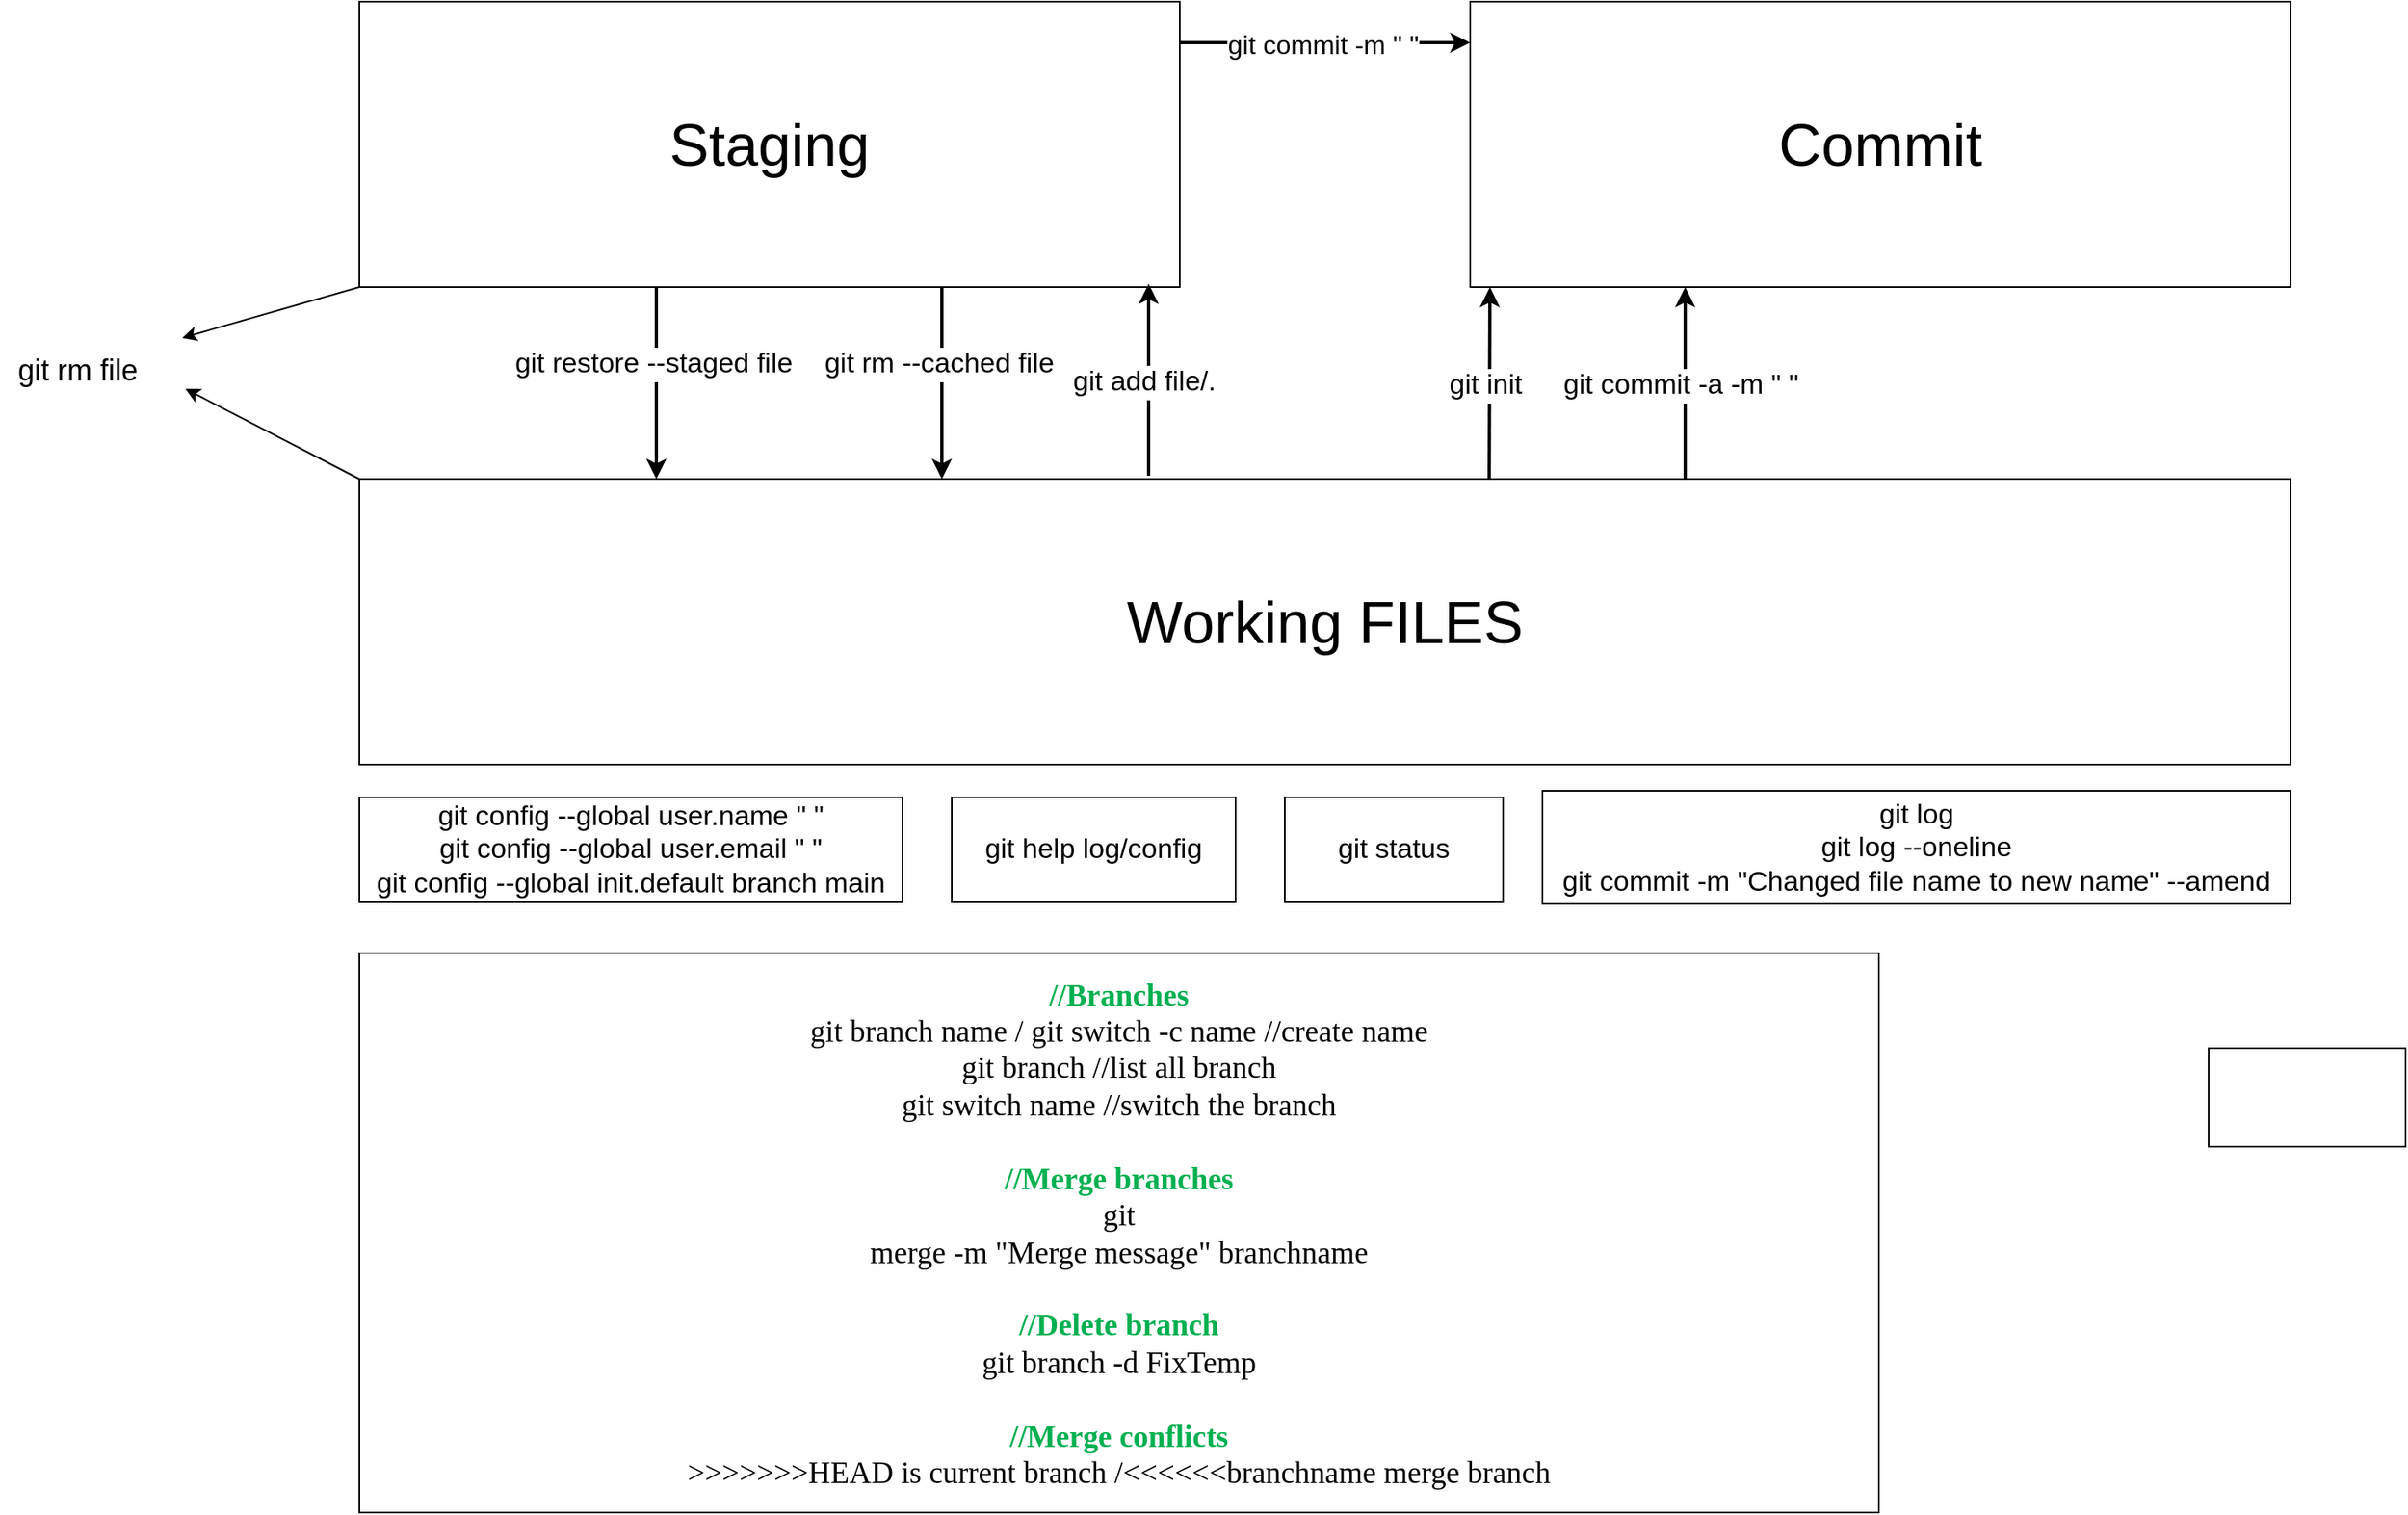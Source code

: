 <mxfile version="27.1.4">
  <diagram name="第 1 页" id="GgkxnlQXzHrn6yfhAk_E">
    <mxGraphModel dx="2058" dy="1146" grid="0" gridSize="10" guides="1" tooltips="1" connect="1" arrows="1" fold="1" page="1" pageScale="1" pageWidth="1920" pageHeight="1200" math="0" shadow="0">
      <root>
        <mxCell id="0" />
        <mxCell id="1" parent="0" />
        <mxCell id="Thgo0oSLKI5nVbTJPh4o-1" value="Working FILES" style="rounded=0;whiteSpace=wrap;html=1;fontSize=36;" vertex="1" parent="1">
          <mxGeometry x="321" y="735" width="1177" height="174" as="geometry" />
        </mxCell>
        <mxCell id="Thgo0oSLKI5nVbTJPh4o-5" value="git config --global user.name &quot; &quot;&lt;div&gt;git config --global user.email &quot; &quot;&lt;/div&gt;&lt;div&gt;git config --global init.default branch main&lt;/div&gt;" style="rounded=0;whiteSpace=wrap;html=1;fontSize=17;" vertex="1" parent="1">
          <mxGeometry x="321" y="929" width="331" height="64" as="geometry" />
        </mxCell>
        <mxCell id="Thgo0oSLKI5nVbTJPh4o-7" value="git help log/config" style="rounded=0;whiteSpace=wrap;html=1;fontSize=17;" vertex="1" parent="1">
          <mxGeometry x="682" y="929" width="173" height="64" as="geometry" />
        </mxCell>
        <mxCell id="Thgo0oSLKI5nVbTJPh4o-8" value="Staging" style="rounded=0;whiteSpace=wrap;html=1;fontSize=36;" vertex="1" parent="1">
          <mxGeometry x="321" y="444" width="500" height="174" as="geometry" />
        </mxCell>
        <mxCell id="Thgo0oSLKI5nVbTJPh4o-9" value="Commit" style="rounded=0;whiteSpace=wrap;html=1;fontSize=36;" vertex="1" parent="1">
          <mxGeometry x="998" y="444" width="500" height="174" as="geometry" />
        </mxCell>
        <mxCell id="Thgo0oSLKI5nVbTJPh4o-13" value="" style="endArrow=classic;html=1;rounded=1;entryX=0;entryY=1;entryDx=0;entryDy=0;curved=0;jumpStyle=arc;strokeWidth=2;exitX=0.585;exitY=0;exitDx=0;exitDy=0;exitPerimeter=0;" edge="1" parent="1" source="Thgo0oSLKI5nVbTJPh4o-1">
          <mxGeometry width="50" height="50" relative="1" as="geometry">
            <mxPoint x="1010" y="683" as="sourcePoint" />
            <mxPoint x="1010" y="618" as="targetPoint" />
          </mxGeometry>
        </mxCell>
        <mxCell id="Thgo0oSLKI5nVbTJPh4o-16" value="git init" style="edgeLabel;html=1;align=center;verticalAlign=middle;resizable=0;points=[];fontSize=17;" vertex="1" connectable="0" parent="Thgo0oSLKI5nVbTJPh4o-13">
          <mxGeometry x="-0.026" y="3" relative="1" as="geometry">
            <mxPoint as="offset" />
          </mxGeometry>
        </mxCell>
        <mxCell id="Thgo0oSLKI5nVbTJPh4o-14" value="" style="endArrow=classic;html=1;rounded=1;entryX=0;entryY=1;entryDx=0;entryDy=0;curved=0;jumpStyle=arc;strokeWidth=2;exitX=0.585;exitY=0;exitDx=0;exitDy=0;exitPerimeter=0;" edge="1" parent="1">
          <mxGeometry width="50" height="50" relative="1" as="geometry">
            <mxPoint x="676" y="618" as="sourcePoint" />
            <mxPoint x="676" y="735" as="targetPoint" />
          </mxGeometry>
        </mxCell>
        <mxCell id="Thgo0oSLKI5nVbTJPh4o-22" value="git rm --cached file" style="edgeLabel;html=1;align=center;verticalAlign=middle;resizable=0;points=[];fontSize=17;" vertex="1" connectable="0" parent="Thgo0oSLKI5nVbTJPh4o-14">
          <mxGeometry x="-0.197" y="-2" relative="1" as="geometry">
            <mxPoint as="offset" />
          </mxGeometry>
        </mxCell>
        <mxCell id="Thgo0oSLKI5nVbTJPh4o-17" value="git status" style="rounded=0;whiteSpace=wrap;html=1;fontSize=17;" vertex="1" parent="1">
          <mxGeometry x="885" y="929" width="133" height="64" as="geometry" />
        </mxCell>
        <mxCell id="Thgo0oSLKI5nVbTJPh4o-18" value="" style="endArrow=classic;html=1;rounded=1;entryX=0;entryY=1;entryDx=0;entryDy=0;curved=0;jumpStyle=arc;strokeWidth=2;exitX=0.585;exitY=0;exitDx=0;exitDy=0;exitPerimeter=0;" edge="1" parent="1">
          <mxGeometry width="50" height="50" relative="1" as="geometry">
            <mxPoint x="802" y="733" as="sourcePoint" />
            <mxPoint x="802" y="616" as="targetPoint" />
          </mxGeometry>
        </mxCell>
        <mxCell id="Thgo0oSLKI5nVbTJPh4o-19" value="git add file/." style="edgeLabel;html=1;align=center;verticalAlign=middle;resizable=0;points=[];fontSize=17;" vertex="1" connectable="0" parent="Thgo0oSLKI5nVbTJPh4o-18">
          <mxGeometry x="-0.026" y="3" relative="1" as="geometry">
            <mxPoint as="offset" />
          </mxGeometry>
        </mxCell>
        <mxCell id="Thgo0oSLKI5nVbTJPh4o-23" value="" style="endArrow=classic;html=1;rounded=0;entryX=0;entryY=0;entryDx=0;entryDy=0;strokeWidth=2;" edge="1" parent="1">
          <mxGeometry width="50" height="50" relative="1" as="geometry">
            <mxPoint x="821" y="469" as="sourcePoint" />
            <mxPoint x="998" y="469" as="targetPoint" />
          </mxGeometry>
        </mxCell>
        <mxCell id="Thgo0oSLKI5nVbTJPh4o-25" value="git commit -m &quot; &quot;" style="edgeLabel;html=1;align=center;verticalAlign=middle;resizable=0;points=[];fontSize=16;" vertex="1" connectable="0" parent="Thgo0oSLKI5nVbTJPh4o-23">
          <mxGeometry x="-0.017" y="-1" relative="1" as="geometry">
            <mxPoint as="offset" />
          </mxGeometry>
        </mxCell>
        <mxCell id="Thgo0oSLKI5nVbTJPh4o-26" value="" style="endArrow=classic;html=1;rounded=1;entryX=0;entryY=1;entryDx=0;entryDy=0;curved=0;jumpStyle=arc;strokeWidth=2;exitX=0.585;exitY=0;exitDx=0;exitDy=0;exitPerimeter=0;" edge="1" parent="1">
          <mxGeometry width="50" height="50" relative="1" as="geometry">
            <mxPoint x="502" y="618" as="sourcePoint" />
            <mxPoint x="502" y="735" as="targetPoint" />
          </mxGeometry>
        </mxCell>
        <mxCell id="Thgo0oSLKI5nVbTJPh4o-27" value="git restore --staged file" style="edgeLabel;html=1;align=center;verticalAlign=middle;resizable=0;points=[];fontSize=17;" vertex="1" connectable="0" parent="Thgo0oSLKI5nVbTJPh4o-26">
          <mxGeometry x="-0.197" y="-2" relative="1" as="geometry">
            <mxPoint as="offset" />
          </mxGeometry>
        </mxCell>
        <mxCell id="Thgo0oSLKI5nVbTJPh4o-28" value="" style="endArrow=classic;html=1;rounded=1;entryX=0;entryY=1;entryDx=0;entryDy=0;curved=0;jumpStyle=arc;strokeWidth=2;exitX=0.585;exitY=0;exitDx=0;exitDy=0;exitPerimeter=0;" edge="1" parent="1">
          <mxGeometry width="50" height="50" relative="1" as="geometry">
            <mxPoint x="1129" y="735" as="sourcePoint" />
            <mxPoint x="1129" y="618" as="targetPoint" />
          </mxGeometry>
        </mxCell>
        <mxCell id="Thgo0oSLKI5nVbTJPh4o-29" value="git commit -a -m &quot; &quot;" style="edgeLabel;html=1;align=center;verticalAlign=middle;resizable=0;points=[];fontSize=17;" vertex="1" connectable="0" parent="Thgo0oSLKI5nVbTJPh4o-28">
          <mxGeometry x="-0.026" y="3" relative="1" as="geometry">
            <mxPoint as="offset" />
          </mxGeometry>
        </mxCell>
        <mxCell id="Thgo0oSLKI5nVbTJPh4o-30" value="" style="endArrow=classic;html=1;rounded=0;exitX=0;exitY=1;exitDx=0;exitDy=0;" edge="1" parent="1" source="Thgo0oSLKI5nVbTJPh4o-8">
          <mxGeometry width="50" height="50" relative="1" as="geometry">
            <mxPoint x="161" y="685" as="sourcePoint" />
            <mxPoint x="213" y="649" as="targetPoint" />
          </mxGeometry>
        </mxCell>
        <mxCell id="Thgo0oSLKI5nVbTJPh4o-31" value="" style="endArrow=classic;html=1;rounded=0;exitX=0;exitY=0;exitDx=0;exitDy=0;" edge="1" parent="1" source="Thgo0oSLKI5nVbTJPh4o-1">
          <mxGeometry width="50" height="50" relative="1" as="geometry">
            <mxPoint x="394" y="686" as="sourcePoint" />
            <mxPoint x="215" y="680" as="targetPoint" />
          </mxGeometry>
        </mxCell>
        <mxCell id="Thgo0oSLKI5nVbTJPh4o-32" value="git rm file" style="text;html=1;align=center;verticalAlign=middle;whiteSpace=wrap;rounded=0;fontSize=18;" vertex="1" parent="1">
          <mxGeometry x="102" y="654" width="95" height="30" as="geometry" />
        </mxCell>
        <mxCell id="Thgo0oSLKI5nVbTJPh4o-33" value="git log&lt;div&gt;git log --oneline&lt;/div&gt;&lt;div&gt;git commit -m &quot;Changed file name to new name&quot; --amend&lt;/div&gt;" style="rounded=0;whiteSpace=wrap;html=1;fontSize=17;" vertex="1" parent="1">
          <mxGeometry x="1042" y="925" width="456" height="69" as="geometry" />
        </mxCell>
        <mxCell id="Thgo0oSLKI5nVbTJPh4o-34" value="&lt;p lang=&quot;en-US&quot; style=&quot;margin: 0in; font-family: Consolas; font-size: 14pt; color: rgb(0, 176, 80);&quot;&gt;&lt;span style=&quot;font-weight:bold&quot;&gt;//Branches&lt;/span&gt;&lt;/p&gt;&lt;p lang=&quot;en-US&quot; style=&quot;margin:0in;font-family:Consolas;font-size:14.0pt&quot;&gt;git branch name / git switch -c name&amp;nbsp;//create name&lt;/p&gt;&lt;p lang=&quot;en-US&quot; style=&quot;margin:0in;font-family:Consolas;font-size:14.0pt&quot;&gt;git branch //list all branch&lt;/p&gt;&lt;p lang=&quot;en-US&quot; style=&quot;margin:0in;font-family:Consolas;font-size:14.0pt&quot;&gt;git switch name //switch the branch&lt;/p&gt;&lt;p lang=&quot;en-US&quot; style=&quot;margin:0in;font-family:Consolas;font-size:14.0pt&quot;&gt;&lt;br&gt;&lt;/p&gt;&lt;p lang=&quot;en-US&quot; style=&quot;margin: 0in; font-family: Consolas; font-size: 14pt; color: rgb(0, 176, 80);&quot;&gt;&lt;span style=&quot;font-weight:bold&quot;&gt;//Merge branches&lt;/span&gt;&lt;/p&gt;&lt;p lang=&quot;en-US&quot; style=&quot;margin:0in;font-family:Consolas;font-size:14.0pt&quot;&gt;git&lt;br&gt;merge -m &quot;Merge message&quot; branchname&lt;/p&gt;&lt;p lang=&quot;en-US&quot; style=&quot;margin:0in;font-family:Consolas;font-size:14.0pt&quot;&gt;&amp;nbsp;&lt;/p&gt;&lt;p lang=&quot;en-US&quot; style=&quot;margin: 0in; font-family: Consolas; font-size: 14pt; color: rgb(0, 176, 80);&quot;&gt;&lt;span style=&quot;font-weight:bold&quot;&gt;//Delete branch&lt;/span&gt;&lt;/p&gt;&lt;p lang=&quot;en-US&quot; style=&quot;margin:0in;font-family:Consolas;font-size:14.0pt&quot;&gt;git branch -d FixTemp&lt;/p&gt;&lt;p lang=&quot;en-US&quot; style=&quot;margin:0in;font-family:Consolas;font-size:14.0pt&quot;&gt;&amp;nbsp;&lt;/p&gt;&lt;p lang=&quot;en-US&quot; style=&quot;margin: 0in; font-family: Consolas; font-size: 14pt; color: rgb(0, 176, 80);&quot;&gt;&lt;span style=&quot;font-weight:bold&quot;&gt;//Merge conflicts&lt;/span&gt;&lt;/p&gt;&lt;p lang=&quot;en-US&quot; style=&quot;margin:0in;font-family:Consolas;font-size:14.0pt&quot;&gt;&amp;gt;&amp;gt;&amp;gt;&amp;gt;&amp;gt;&amp;gt;&amp;gt;HEAD is current branch /&amp;lt;&amp;lt;&amp;lt;&amp;lt;&amp;lt;&amp;lt;branchname merge branch&lt;/p&gt;" style="rounded=0;whiteSpace=wrap;html=1;" vertex="1" parent="1">
          <mxGeometry x="321" y="1024" width="926" height="341" as="geometry" />
        </mxCell>
        <mxCell id="Thgo0oSLKI5nVbTJPh4o-35" value="" style="rounded=0;whiteSpace=wrap;html=1;" vertex="1" parent="1">
          <mxGeometry x="1448" y="1082" width="120" height="60" as="geometry" />
        </mxCell>
      </root>
    </mxGraphModel>
  </diagram>
</mxfile>
